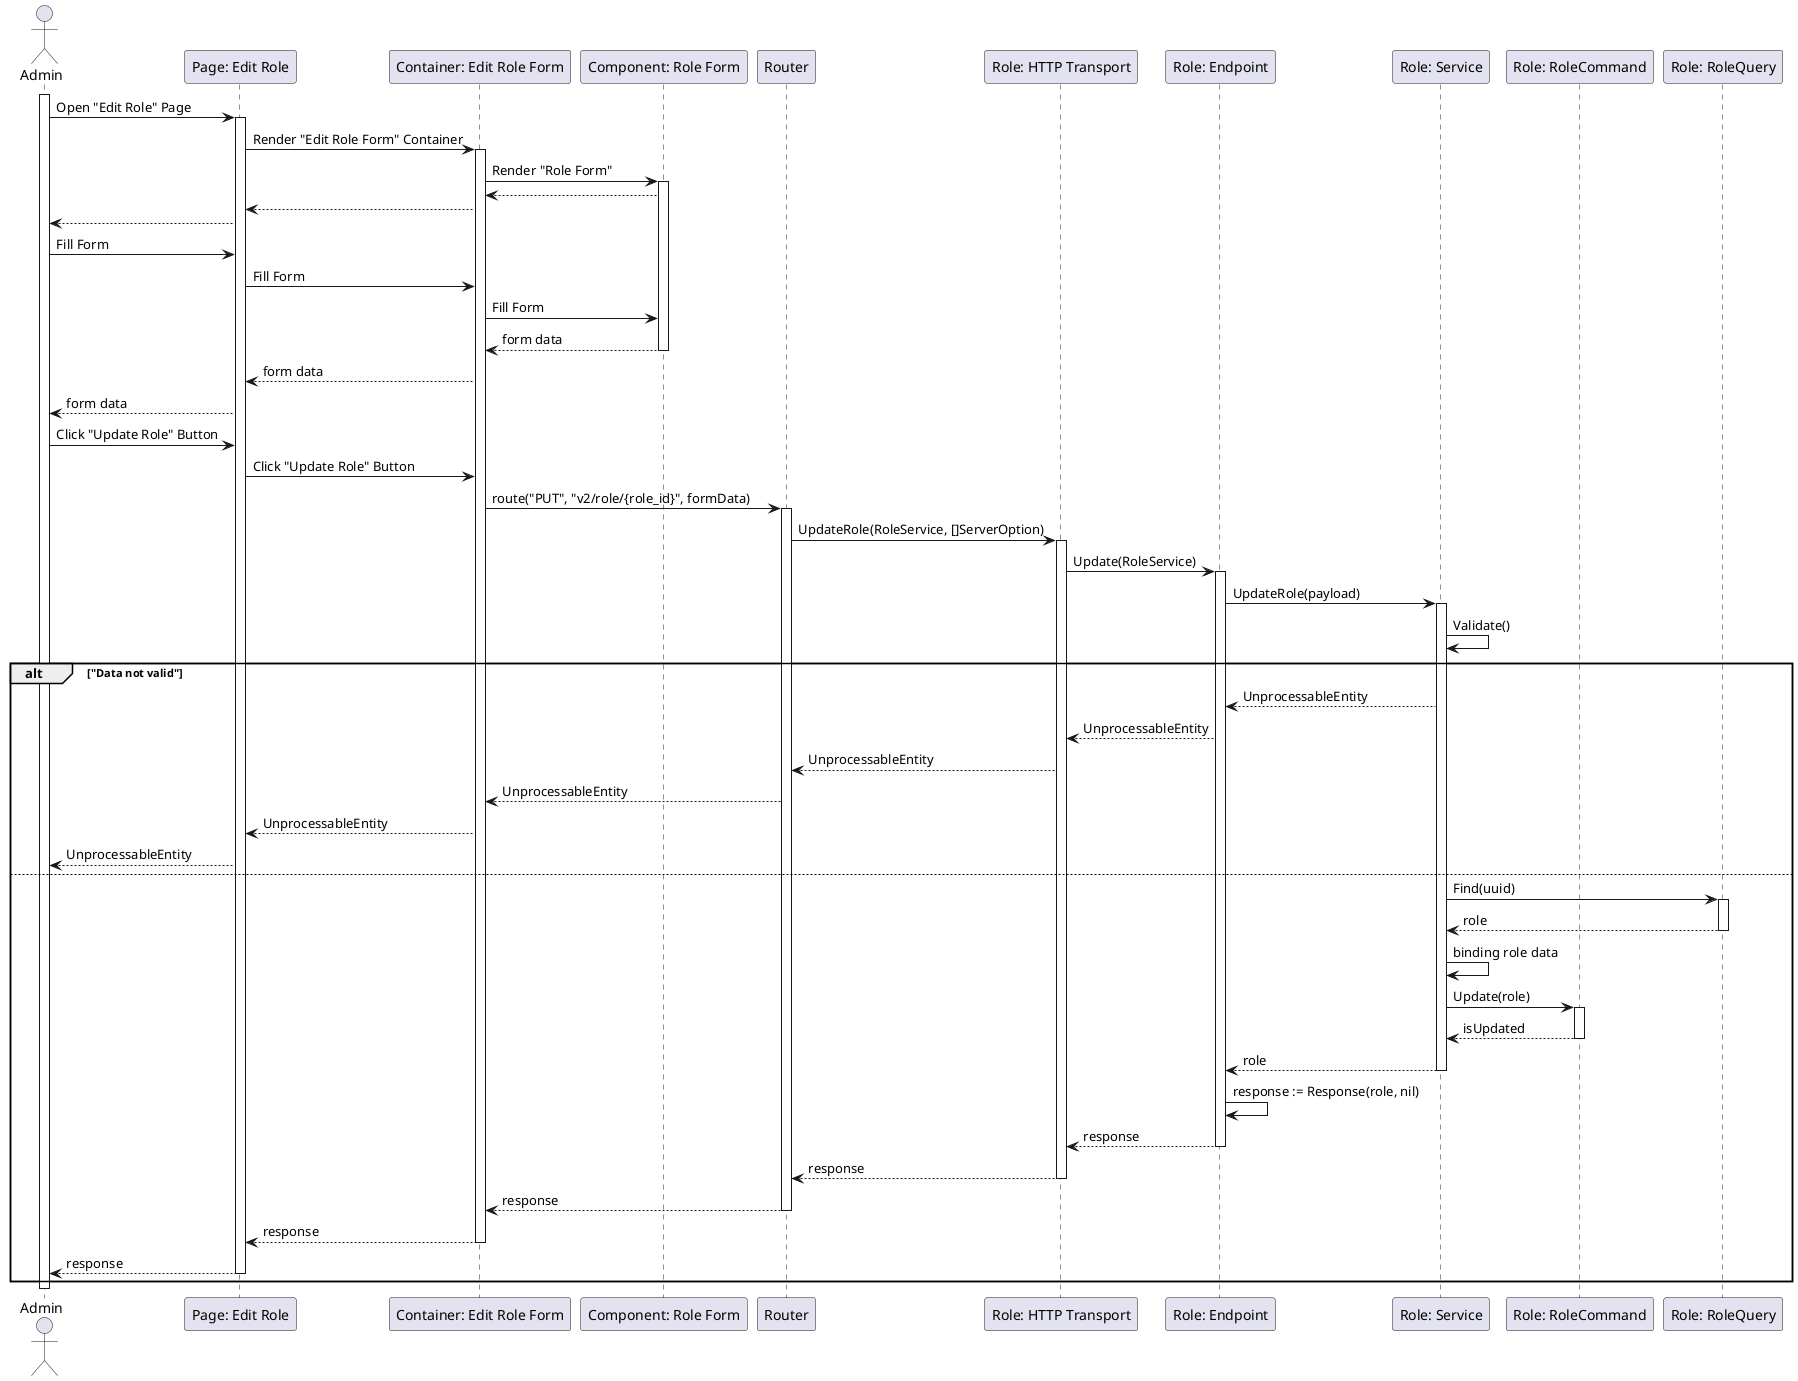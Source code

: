 @startuml UpdateRole

actor Admin
participant "Page: Edit Role" as EditRolePage
participant "Container: Edit Role Form" as EditRoleFormContainer
participant "Component: Role Form" as RoleForm
participant "Router" as Router
participant "Role: HTTP Transport" as RoleHTTPTransport
participant "Role: Endpoint" as RoleEndpoint
participant "Role: Service" as RoleService
participant "Role: RoleCommand" as RoleCommand
participant "Role: RoleQuery" as RoleQuery

activate Admin

Admin->EditRolePage: Open "Edit Role" Page
activate EditRolePage
EditRolePage->EditRoleFormContainer: Render "Edit Role Form" Container
activate EditRoleFormContainer
EditRoleFormContainer->RoleForm: Render "Role Form"
activate RoleForm
RoleForm-->EditRoleFormContainer
EditRoleFormContainer-->EditRolePage
EditRolePage-->Admin

Admin->EditRolePage: Fill Form
EditRolePage->EditRoleFormContainer: Fill Form
EditRoleFormContainer->RoleForm: Fill Form
RoleForm-->EditRoleFormContainer: form data
deactivate RoleForm
EditRoleFormContainer-->EditRolePage: form data
EditRolePage-->Admin: form data

Admin->EditRolePage: Click "Update Role" Button
EditRolePage->EditRoleFormContainer: Click "Update Role" Button
EditRoleFormContainer->Router: route("PUT", "v2/role/{role_id}", formData)
activate Router
Router->RoleHTTPTransport: UpdateRole(RoleService, []ServerOption)
activate RoleHTTPTransport
RoleHTTPTransport->RoleEndpoint: Update(RoleService)
activate RoleEndpoint
RoleEndpoint->RoleService: UpdateRole(payload)
activate RoleService
RoleService->RoleService: Validate()

alt "Data not valid"
    RoleService-->RoleEndpoint: UnprocessableEntity
    RoleEndpoint-->RoleHTTPTransport: UnprocessableEntity
    RoleHTTPTransport-->Router: UnprocessableEntity
    Router-->EditRoleFormContainer: UnprocessableEntity
    EditRoleFormContainer-->EditRolePage: UnprocessableEntity
    EditRolePage-->Admin: UnprocessableEntity
else
    RoleService->RoleQuery: Find(uuid)
    activate RoleQuery
    RoleQuery-->RoleService: role
    deactivate RoleQuery
    RoleService->RoleService: binding role data
    RoleService->RoleCommand: Update(role)
    activate RoleCommand
    RoleCommand-->RoleService: isUpdated
    deactivate RoleCommand
    RoleService-->RoleEndpoint: role
    deactivate RoleService
    RoleEndpoint->RoleEndpoint: response := Response(role, nil)
    RoleEndpoint-->RoleHTTPTransport: response
    deactivate RoleEndpoint
    RoleHTTPTransport-->Router: response
    deactivate RoleHTTPTransport
    Router-->EditRoleFormContainer: response
    deactivate Router
    EditRoleFormContainer-->EditRolePage: response
    deactivate EditRoleFormContainer
    EditRolePage-->Admin: response
    deactivate EditRolePage
end

deactivate Admin

@enduml